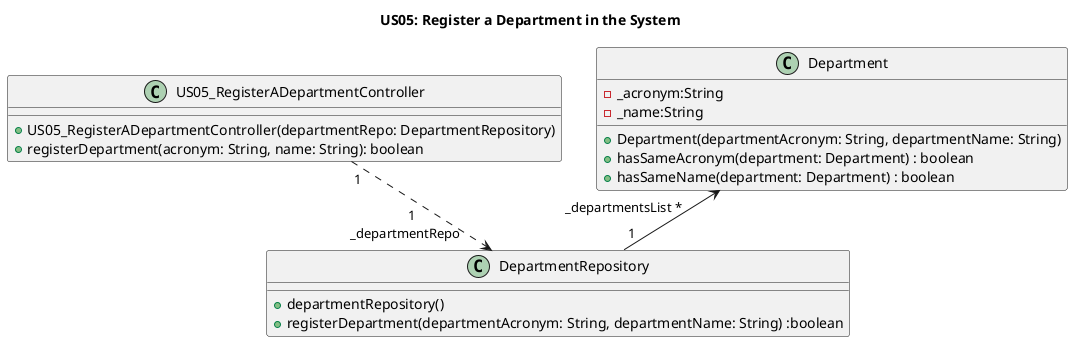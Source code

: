 @startuml
title US05: Register a Department in the System
'left to right direction

class US05_RegisterADepartmentController {
    +US05_RegisterADepartmentController(departmentRepo: DepartmentRepository)
    +registerDepartment(acronym: String, name: String): boolean
}

class Department {
    -_acronym:String
    -_name:String
    +Department(departmentAcronym: String, departmentName: String)
    +hasSameAcronym(department: Department) : boolean
    +hasSameName(department: Department) : boolean
}

class DepartmentRepository {
    +departmentRepository()
    +registerDepartment(departmentAcronym: String, departmentName: String) :boolean
}

US05_RegisterADepartmentController "1" ..> "1\n_departmentRepo    " DepartmentRepository
Department "_departmentsList *      " <-- "1" DepartmentRepository
@enduml